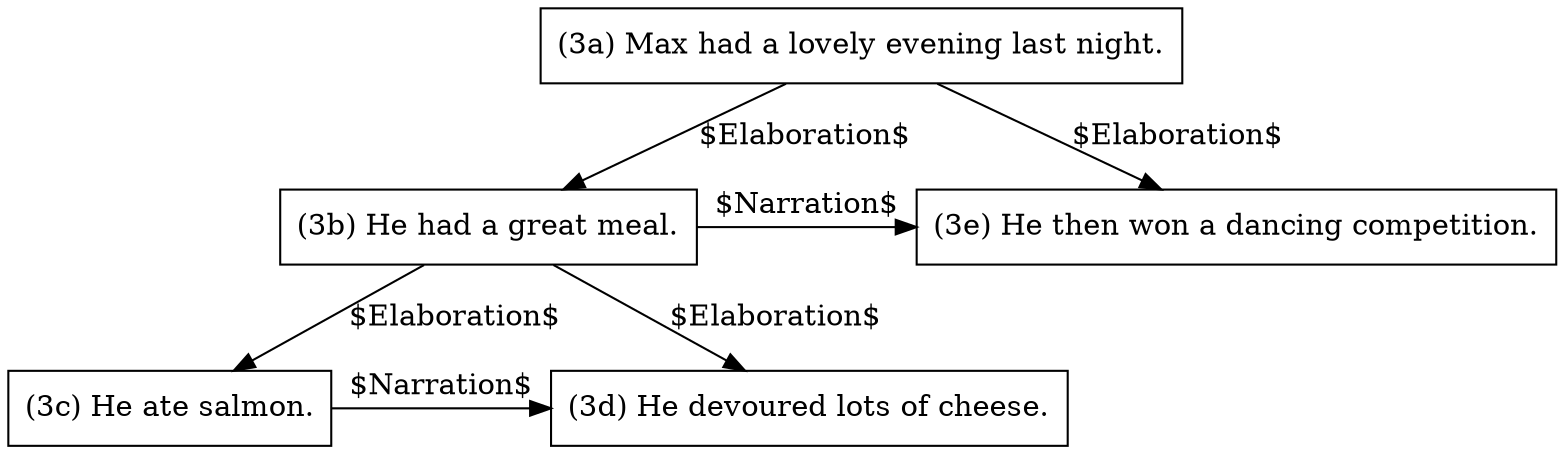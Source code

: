 strict digraph "sdrt" {
  d2toptions="--texmode raw";
  node [shape="rectangle"];
  "(3a) Max had a lovely evening last night." -> "(3b) He had a great meal." [label="$Elaboration$"];
  "(3a) Max had a lovely evening last night." -> "(3e) He then won a dancing competition." [label="$Elaboration$"];
  "(3b) He had a great meal." -> "(3e) He then won a dancing competition." [label="$Narration$"];
  "(3b) He had a great meal." -> "(3c) He ate salmon." [label="$Elaboration$"];
  "(3b) He had a great meal." -> "(3d) He devoured lots of cheese." [label="$Elaboration$"];
  "(3c) He ate salmon." -> "(3d) He devoured lots of cheese." [label="$Narration$"];
  { rank=same;
    "(3b) He had a great meal.";
    "(3e) He then won a dancing competition."; }
  { rank=same;
    "(3c) He ate salmon.";
    "(3d) He devoured lots of cheese."; }
}
